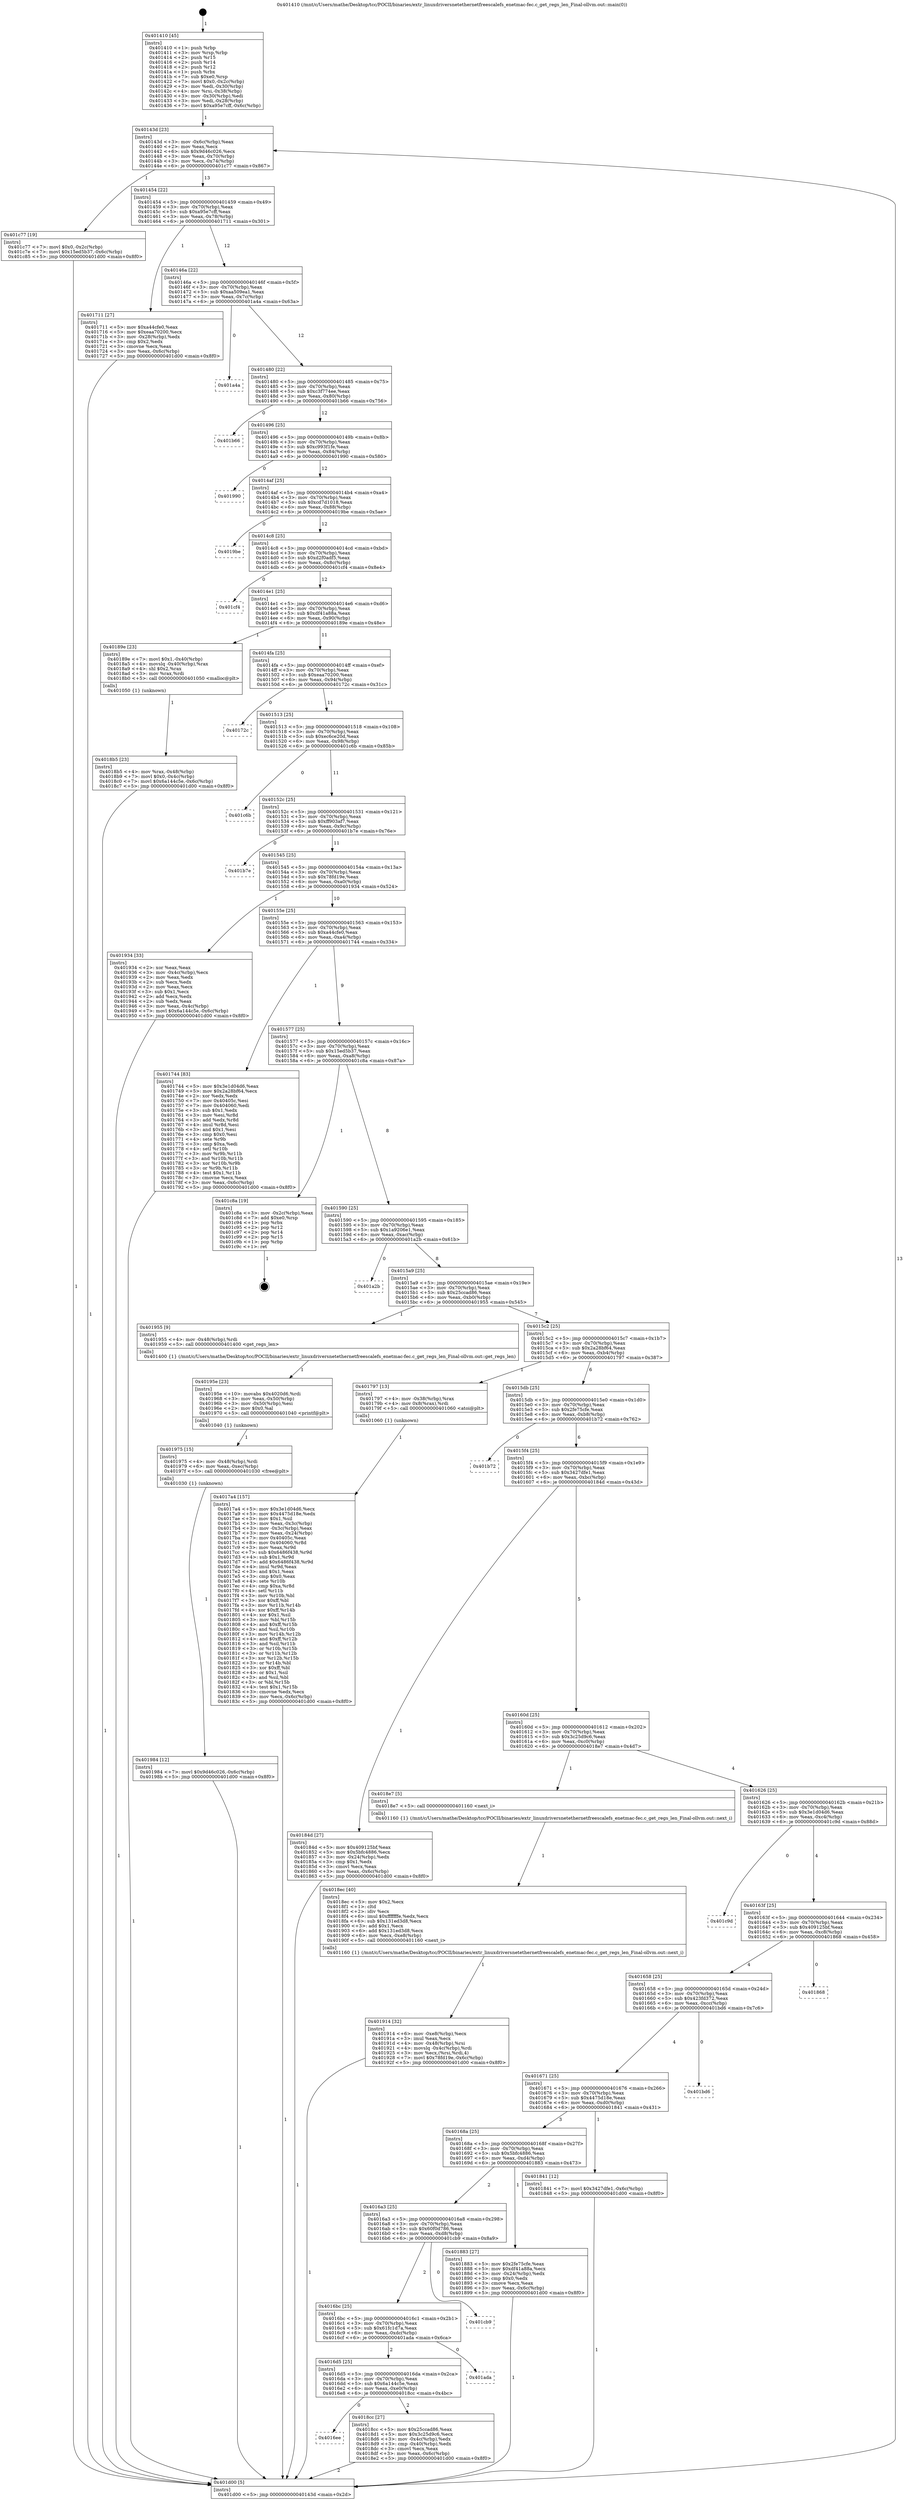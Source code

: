digraph "0x401410" {
  label = "0x401410 (/mnt/c/Users/mathe/Desktop/tcc/POCII/binaries/extr_linuxdriversnetethernetfreescalefs_enetmac-fec.c_get_regs_len_Final-ollvm.out::main(0))"
  labelloc = "t"
  node[shape=record]

  Entry [label="",width=0.3,height=0.3,shape=circle,fillcolor=black,style=filled]
  "0x40143d" [label="{
     0x40143d [23]\l
     | [instrs]\l
     &nbsp;&nbsp;0x40143d \<+3\>: mov -0x6c(%rbp),%eax\l
     &nbsp;&nbsp;0x401440 \<+2\>: mov %eax,%ecx\l
     &nbsp;&nbsp;0x401442 \<+6\>: sub $0x9d46c026,%ecx\l
     &nbsp;&nbsp;0x401448 \<+3\>: mov %eax,-0x70(%rbp)\l
     &nbsp;&nbsp;0x40144b \<+3\>: mov %ecx,-0x74(%rbp)\l
     &nbsp;&nbsp;0x40144e \<+6\>: je 0000000000401c77 \<main+0x867\>\l
  }"]
  "0x401c77" [label="{
     0x401c77 [19]\l
     | [instrs]\l
     &nbsp;&nbsp;0x401c77 \<+7\>: movl $0x0,-0x2c(%rbp)\l
     &nbsp;&nbsp;0x401c7e \<+7\>: movl $0x15ed5b37,-0x6c(%rbp)\l
     &nbsp;&nbsp;0x401c85 \<+5\>: jmp 0000000000401d00 \<main+0x8f0\>\l
  }"]
  "0x401454" [label="{
     0x401454 [22]\l
     | [instrs]\l
     &nbsp;&nbsp;0x401454 \<+5\>: jmp 0000000000401459 \<main+0x49\>\l
     &nbsp;&nbsp;0x401459 \<+3\>: mov -0x70(%rbp),%eax\l
     &nbsp;&nbsp;0x40145c \<+5\>: sub $0xa95e7cff,%eax\l
     &nbsp;&nbsp;0x401461 \<+3\>: mov %eax,-0x78(%rbp)\l
     &nbsp;&nbsp;0x401464 \<+6\>: je 0000000000401711 \<main+0x301\>\l
  }"]
  Exit [label="",width=0.3,height=0.3,shape=circle,fillcolor=black,style=filled,peripheries=2]
  "0x401711" [label="{
     0x401711 [27]\l
     | [instrs]\l
     &nbsp;&nbsp;0x401711 \<+5\>: mov $0xa44cfe0,%eax\l
     &nbsp;&nbsp;0x401716 \<+5\>: mov $0xeaa70200,%ecx\l
     &nbsp;&nbsp;0x40171b \<+3\>: mov -0x28(%rbp),%edx\l
     &nbsp;&nbsp;0x40171e \<+3\>: cmp $0x2,%edx\l
     &nbsp;&nbsp;0x401721 \<+3\>: cmovne %ecx,%eax\l
     &nbsp;&nbsp;0x401724 \<+3\>: mov %eax,-0x6c(%rbp)\l
     &nbsp;&nbsp;0x401727 \<+5\>: jmp 0000000000401d00 \<main+0x8f0\>\l
  }"]
  "0x40146a" [label="{
     0x40146a [22]\l
     | [instrs]\l
     &nbsp;&nbsp;0x40146a \<+5\>: jmp 000000000040146f \<main+0x5f\>\l
     &nbsp;&nbsp;0x40146f \<+3\>: mov -0x70(%rbp),%eax\l
     &nbsp;&nbsp;0x401472 \<+5\>: sub $0xaa509ea1,%eax\l
     &nbsp;&nbsp;0x401477 \<+3\>: mov %eax,-0x7c(%rbp)\l
     &nbsp;&nbsp;0x40147a \<+6\>: je 0000000000401a4a \<main+0x63a\>\l
  }"]
  "0x401d00" [label="{
     0x401d00 [5]\l
     | [instrs]\l
     &nbsp;&nbsp;0x401d00 \<+5\>: jmp 000000000040143d \<main+0x2d\>\l
  }"]
  "0x401410" [label="{
     0x401410 [45]\l
     | [instrs]\l
     &nbsp;&nbsp;0x401410 \<+1\>: push %rbp\l
     &nbsp;&nbsp;0x401411 \<+3\>: mov %rsp,%rbp\l
     &nbsp;&nbsp;0x401414 \<+2\>: push %r15\l
     &nbsp;&nbsp;0x401416 \<+2\>: push %r14\l
     &nbsp;&nbsp;0x401418 \<+2\>: push %r12\l
     &nbsp;&nbsp;0x40141a \<+1\>: push %rbx\l
     &nbsp;&nbsp;0x40141b \<+7\>: sub $0xe0,%rsp\l
     &nbsp;&nbsp;0x401422 \<+7\>: movl $0x0,-0x2c(%rbp)\l
     &nbsp;&nbsp;0x401429 \<+3\>: mov %edi,-0x30(%rbp)\l
     &nbsp;&nbsp;0x40142c \<+4\>: mov %rsi,-0x38(%rbp)\l
     &nbsp;&nbsp;0x401430 \<+3\>: mov -0x30(%rbp),%edi\l
     &nbsp;&nbsp;0x401433 \<+3\>: mov %edi,-0x28(%rbp)\l
     &nbsp;&nbsp;0x401436 \<+7\>: movl $0xa95e7cff,-0x6c(%rbp)\l
  }"]
  "0x401984" [label="{
     0x401984 [12]\l
     | [instrs]\l
     &nbsp;&nbsp;0x401984 \<+7\>: movl $0x9d46c026,-0x6c(%rbp)\l
     &nbsp;&nbsp;0x40198b \<+5\>: jmp 0000000000401d00 \<main+0x8f0\>\l
  }"]
  "0x401a4a" [label="{
     0x401a4a\l
  }", style=dashed]
  "0x401480" [label="{
     0x401480 [22]\l
     | [instrs]\l
     &nbsp;&nbsp;0x401480 \<+5\>: jmp 0000000000401485 \<main+0x75\>\l
     &nbsp;&nbsp;0x401485 \<+3\>: mov -0x70(%rbp),%eax\l
     &nbsp;&nbsp;0x401488 \<+5\>: sub $0xc3f774ee,%eax\l
     &nbsp;&nbsp;0x40148d \<+3\>: mov %eax,-0x80(%rbp)\l
     &nbsp;&nbsp;0x401490 \<+6\>: je 0000000000401b66 \<main+0x756\>\l
  }"]
  "0x401975" [label="{
     0x401975 [15]\l
     | [instrs]\l
     &nbsp;&nbsp;0x401975 \<+4\>: mov -0x48(%rbp),%rdi\l
     &nbsp;&nbsp;0x401979 \<+6\>: mov %eax,-0xec(%rbp)\l
     &nbsp;&nbsp;0x40197f \<+5\>: call 0000000000401030 \<free@plt\>\l
     | [calls]\l
     &nbsp;&nbsp;0x401030 \{1\} (unknown)\l
  }"]
  "0x401b66" [label="{
     0x401b66\l
  }", style=dashed]
  "0x401496" [label="{
     0x401496 [25]\l
     | [instrs]\l
     &nbsp;&nbsp;0x401496 \<+5\>: jmp 000000000040149b \<main+0x8b\>\l
     &nbsp;&nbsp;0x40149b \<+3\>: mov -0x70(%rbp),%eax\l
     &nbsp;&nbsp;0x40149e \<+5\>: sub $0xc993f1fe,%eax\l
     &nbsp;&nbsp;0x4014a3 \<+6\>: mov %eax,-0x84(%rbp)\l
     &nbsp;&nbsp;0x4014a9 \<+6\>: je 0000000000401990 \<main+0x580\>\l
  }"]
  "0x40195e" [label="{
     0x40195e [23]\l
     | [instrs]\l
     &nbsp;&nbsp;0x40195e \<+10\>: movabs $0x4020d6,%rdi\l
     &nbsp;&nbsp;0x401968 \<+3\>: mov %eax,-0x50(%rbp)\l
     &nbsp;&nbsp;0x40196b \<+3\>: mov -0x50(%rbp),%esi\l
     &nbsp;&nbsp;0x40196e \<+2\>: mov $0x0,%al\l
     &nbsp;&nbsp;0x401970 \<+5\>: call 0000000000401040 \<printf@plt\>\l
     | [calls]\l
     &nbsp;&nbsp;0x401040 \{1\} (unknown)\l
  }"]
  "0x401990" [label="{
     0x401990\l
  }", style=dashed]
  "0x4014af" [label="{
     0x4014af [25]\l
     | [instrs]\l
     &nbsp;&nbsp;0x4014af \<+5\>: jmp 00000000004014b4 \<main+0xa4\>\l
     &nbsp;&nbsp;0x4014b4 \<+3\>: mov -0x70(%rbp),%eax\l
     &nbsp;&nbsp;0x4014b7 \<+5\>: sub $0xcd7d1018,%eax\l
     &nbsp;&nbsp;0x4014bc \<+6\>: mov %eax,-0x88(%rbp)\l
     &nbsp;&nbsp;0x4014c2 \<+6\>: je 00000000004019be \<main+0x5ae\>\l
  }"]
  "0x401914" [label="{
     0x401914 [32]\l
     | [instrs]\l
     &nbsp;&nbsp;0x401914 \<+6\>: mov -0xe8(%rbp),%ecx\l
     &nbsp;&nbsp;0x40191a \<+3\>: imul %eax,%ecx\l
     &nbsp;&nbsp;0x40191d \<+4\>: mov -0x48(%rbp),%rsi\l
     &nbsp;&nbsp;0x401921 \<+4\>: movslq -0x4c(%rbp),%rdi\l
     &nbsp;&nbsp;0x401925 \<+3\>: mov %ecx,(%rsi,%rdi,4)\l
     &nbsp;&nbsp;0x401928 \<+7\>: movl $0x78fd19e,-0x6c(%rbp)\l
     &nbsp;&nbsp;0x40192f \<+5\>: jmp 0000000000401d00 \<main+0x8f0\>\l
  }"]
  "0x4019be" [label="{
     0x4019be\l
  }", style=dashed]
  "0x4014c8" [label="{
     0x4014c8 [25]\l
     | [instrs]\l
     &nbsp;&nbsp;0x4014c8 \<+5\>: jmp 00000000004014cd \<main+0xbd\>\l
     &nbsp;&nbsp;0x4014cd \<+3\>: mov -0x70(%rbp),%eax\l
     &nbsp;&nbsp;0x4014d0 \<+5\>: sub $0xd2f0adf5,%eax\l
     &nbsp;&nbsp;0x4014d5 \<+6\>: mov %eax,-0x8c(%rbp)\l
     &nbsp;&nbsp;0x4014db \<+6\>: je 0000000000401cf4 \<main+0x8e4\>\l
  }"]
  "0x4018ec" [label="{
     0x4018ec [40]\l
     | [instrs]\l
     &nbsp;&nbsp;0x4018ec \<+5\>: mov $0x2,%ecx\l
     &nbsp;&nbsp;0x4018f1 \<+1\>: cltd\l
     &nbsp;&nbsp;0x4018f2 \<+2\>: idiv %ecx\l
     &nbsp;&nbsp;0x4018f4 \<+6\>: imul $0xfffffffe,%edx,%ecx\l
     &nbsp;&nbsp;0x4018fa \<+6\>: sub $0x131ed3d8,%ecx\l
     &nbsp;&nbsp;0x401900 \<+3\>: add $0x1,%ecx\l
     &nbsp;&nbsp;0x401903 \<+6\>: add $0x131ed3d8,%ecx\l
     &nbsp;&nbsp;0x401909 \<+6\>: mov %ecx,-0xe8(%rbp)\l
     &nbsp;&nbsp;0x40190f \<+5\>: call 0000000000401160 \<next_i\>\l
     | [calls]\l
     &nbsp;&nbsp;0x401160 \{1\} (/mnt/c/Users/mathe/Desktop/tcc/POCII/binaries/extr_linuxdriversnetethernetfreescalefs_enetmac-fec.c_get_regs_len_Final-ollvm.out::next_i)\l
  }"]
  "0x401cf4" [label="{
     0x401cf4\l
  }", style=dashed]
  "0x4014e1" [label="{
     0x4014e1 [25]\l
     | [instrs]\l
     &nbsp;&nbsp;0x4014e1 \<+5\>: jmp 00000000004014e6 \<main+0xd6\>\l
     &nbsp;&nbsp;0x4014e6 \<+3\>: mov -0x70(%rbp),%eax\l
     &nbsp;&nbsp;0x4014e9 \<+5\>: sub $0xdf41a88a,%eax\l
     &nbsp;&nbsp;0x4014ee \<+6\>: mov %eax,-0x90(%rbp)\l
     &nbsp;&nbsp;0x4014f4 \<+6\>: je 000000000040189e \<main+0x48e\>\l
  }"]
  "0x4016ee" [label="{
     0x4016ee\l
  }", style=dashed]
  "0x40189e" [label="{
     0x40189e [23]\l
     | [instrs]\l
     &nbsp;&nbsp;0x40189e \<+7\>: movl $0x1,-0x40(%rbp)\l
     &nbsp;&nbsp;0x4018a5 \<+4\>: movslq -0x40(%rbp),%rax\l
     &nbsp;&nbsp;0x4018a9 \<+4\>: shl $0x2,%rax\l
     &nbsp;&nbsp;0x4018ad \<+3\>: mov %rax,%rdi\l
     &nbsp;&nbsp;0x4018b0 \<+5\>: call 0000000000401050 \<malloc@plt\>\l
     | [calls]\l
     &nbsp;&nbsp;0x401050 \{1\} (unknown)\l
  }"]
  "0x4014fa" [label="{
     0x4014fa [25]\l
     | [instrs]\l
     &nbsp;&nbsp;0x4014fa \<+5\>: jmp 00000000004014ff \<main+0xef\>\l
     &nbsp;&nbsp;0x4014ff \<+3\>: mov -0x70(%rbp),%eax\l
     &nbsp;&nbsp;0x401502 \<+5\>: sub $0xeaa70200,%eax\l
     &nbsp;&nbsp;0x401507 \<+6\>: mov %eax,-0x94(%rbp)\l
     &nbsp;&nbsp;0x40150d \<+6\>: je 000000000040172c \<main+0x31c\>\l
  }"]
  "0x4018cc" [label="{
     0x4018cc [27]\l
     | [instrs]\l
     &nbsp;&nbsp;0x4018cc \<+5\>: mov $0x25ccad86,%eax\l
     &nbsp;&nbsp;0x4018d1 \<+5\>: mov $0x3c25d9c6,%ecx\l
     &nbsp;&nbsp;0x4018d6 \<+3\>: mov -0x4c(%rbp),%edx\l
     &nbsp;&nbsp;0x4018d9 \<+3\>: cmp -0x40(%rbp),%edx\l
     &nbsp;&nbsp;0x4018dc \<+3\>: cmovl %ecx,%eax\l
     &nbsp;&nbsp;0x4018df \<+3\>: mov %eax,-0x6c(%rbp)\l
     &nbsp;&nbsp;0x4018e2 \<+5\>: jmp 0000000000401d00 \<main+0x8f0\>\l
  }"]
  "0x40172c" [label="{
     0x40172c\l
  }", style=dashed]
  "0x401513" [label="{
     0x401513 [25]\l
     | [instrs]\l
     &nbsp;&nbsp;0x401513 \<+5\>: jmp 0000000000401518 \<main+0x108\>\l
     &nbsp;&nbsp;0x401518 \<+3\>: mov -0x70(%rbp),%eax\l
     &nbsp;&nbsp;0x40151b \<+5\>: sub $0xec6ce20d,%eax\l
     &nbsp;&nbsp;0x401520 \<+6\>: mov %eax,-0x98(%rbp)\l
     &nbsp;&nbsp;0x401526 \<+6\>: je 0000000000401c6b \<main+0x85b\>\l
  }"]
  "0x4016d5" [label="{
     0x4016d5 [25]\l
     | [instrs]\l
     &nbsp;&nbsp;0x4016d5 \<+5\>: jmp 00000000004016da \<main+0x2ca\>\l
     &nbsp;&nbsp;0x4016da \<+3\>: mov -0x70(%rbp),%eax\l
     &nbsp;&nbsp;0x4016dd \<+5\>: sub $0x6a144c5e,%eax\l
     &nbsp;&nbsp;0x4016e2 \<+6\>: mov %eax,-0xe0(%rbp)\l
     &nbsp;&nbsp;0x4016e8 \<+6\>: je 00000000004018cc \<main+0x4bc\>\l
  }"]
  "0x401c6b" [label="{
     0x401c6b\l
  }", style=dashed]
  "0x40152c" [label="{
     0x40152c [25]\l
     | [instrs]\l
     &nbsp;&nbsp;0x40152c \<+5\>: jmp 0000000000401531 \<main+0x121\>\l
     &nbsp;&nbsp;0x401531 \<+3\>: mov -0x70(%rbp),%eax\l
     &nbsp;&nbsp;0x401534 \<+5\>: sub $0xff903af7,%eax\l
     &nbsp;&nbsp;0x401539 \<+6\>: mov %eax,-0x9c(%rbp)\l
     &nbsp;&nbsp;0x40153f \<+6\>: je 0000000000401b7e \<main+0x76e\>\l
  }"]
  "0x401ada" [label="{
     0x401ada\l
  }", style=dashed]
  "0x401b7e" [label="{
     0x401b7e\l
  }", style=dashed]
  "0x401545" [label="{
     0x401545 [25]\l
     | [instrs]\l
     &nbsp;&nbsp;0x401545 \<+5\>: jmp 000000000040154a \<main+0x13a\>\l
     &nbsp;&nbsp;0x40154a \<+3\>: mov -0x70(%rbp),%eax\l
     &nbsp;&nbsp;0x40154d \<+5\>: sub $0x78fd19e,%eax\l
     &nbsp;&nbsp;0x401552 \<+6\>: mov %eax,-0xa0(%rbp)\l
     &nbsp;&nbsp;0x401558 \<+6\>: je 0000000000401934 \<main+0x524\>\l
  }"]
  "0x4016bc" [label="{
     0x4016bc [25]\l
     | [instrs]\l
     &nbsp;&nbsp;0x4016bc \<+5\>: jmp 00000000004016c1 \<main+0x2b1\>\l
     &nbsp;&nbsp;0x4016c1 \<+3\>: mov -0x70(%rbp),%eax\l
     &nbsp;&nbsp;0x4016c4 \<+5\>: sub $0x61fc1d7a,%eax\l
     &nbsp;&nbsp;0x4016c9 \<+6\>: mov %eax,-0xdc(%rbp)\l
     &nbsp;&nbsp;0x4016cf \<+6\>: je 0000000000401ada \<main+0x6ca\>\l
  }"]
  "0x401934" [label="{
     0x401934 [33]\l
     | [instrs]\l
     &nbsp;&nbsp;0x401934 \<+2\>: xor %eax,%eax\l
     &nbsp;&nbsp;0x401936 \<+3\>: mov -0x4c(%rbp),%ecx\l
     &nbsp;&nbsp;0x401939 \<+2\>: mov %eax,%edx\l
     &nbsp;&nbsp;0x40193b \<+2\>: sub %ecx,%edx\l
     &nbsp;&nbsp;0x40193d \<+2\>: mov %eax,%ecx\l
     &nbsp;&nbsp;0x40193f \<+3\>: sub $0x1,%ecx\l
     &nbsp;&nbsp;0x401942 \<+2\>: add %ecx,%edx\l
     &nbsp;&nbsp;0x401944 \<+2\>: sub %edx,%eax\l
     &nbsp;&nbsp;0x401946 \<+3\>: mov %eax,-0x4c(%rbp)\l
     &nbsp;&nbsp;0x401949 \<+7\>: movl $0x6a144c5e,-0x6c(%rbp)\l
     &nbsp;&nbsp;0x401950 \<+5\>: jmp 0000000000401d00 \<main+0x8f0\>\l
  }"]
  "0x40155e" [label="{
     0x40155e [25]\l
     | [instrs]\l
     &nbsp;&nbsp;0x40155e \<+5\>: jmp 0000000000401563 \<main+0x153\>\l
     &nbsp;&nbsp;0x401563 \<+3\>: mov -0x70(%rbp),%eax\l
     &nbsp;&nbsp;0x401566 \<+5\>: sub $0xa44cfe0,%eax\l
     &nbsp;&nbsp;0x40156b \<+6\>: mov %eax,-0xa4(%rbp)\l
     &nbsp;&nbsp;0x401571 \<+6\>: je 0000000000401744 \<main+0x334\>\l
  }"]
  "0x401cb9" [label="{
     0x401cb9\l
  }", style=dashed]
  "0x401744" [label="{
     0x401744 [83]\l
     | [instrs]\l
     &nbsp;&nbsp;0x401744 \<+5\>: mov $0x3e1d04d6,%eax\l
     &nbsp;&nbsp;0x401749 \<+5\>: mov $0x2a28bf64,%ecx\l
     &nbsp;&nbsp;0x40174e \<+2\>: xor %edx,%edx\l
     &nbsp;&nbsp;0x401750 \<+7\>: mov 0x40405c,%esi\l
     &nbsp;&nbsp;0x401757 \<+7\>: mov 0x404060,%edi\l
     &nbsp;&nbsp;0x40175e \<+3\>: sub $0x1,%edx\l
     &nbsp;&nbsp;0x401761 \<+3\>: mov %esi,%r8d\l
     &nbsp;&nbsp;0x401764 \<+3\>: add %edx,%r8d\l
     &nbsp;&nbsp;0x401767 \<+4\>: imul %r8d,%esi\l
     &nbsp;&nbsp;0x40176b \<+3\>: and $0x1,%esi\l
     &nbsp;&nbsp;0x40176e \<+3\>: cmp $0x0,%esi\l
     &nbsp;&nbsp;0x401771 \<+4\>: sete %r9b\l
     &nbsp;&nbsp;0x401775 \<+3\>: cmp $0xa,%edi\l
     &nbsp;&nbsp;0x401778 \<+4\>: setl %r10b\l
     &nbsp;&nbsp;0x40177c \<+3\>: mov %r9b,%r11b\l
     &nbsp;&nbsp;0x40177f \<+3\>: and %r10b,%r11b\l
     &nbsp;&nbsp;0x401782 \<+3\>: xor %r10b,%r9b\l
     &nbsp;&nbsp;0x401785 \<+3\>: or %r9b,%r11b\l
     &nbsp;&nbsp;0x401788 \<+4\>: test $0x1,%r11b\l
     &nbsp;&nbsp;0x40178c \<+3\>: cmovne %ecx,%eax\l
     &nbsp;&nbsp;0x40178f \<+3\>: mov %eax,-0x6c(%rbp)\l
     &nbsp;&nbsp;0x401792 \<+5\>: jmp 0000000000401d00 \<main+0x8f0\>\l
  }"]
  "0x401577" [label="{
     0x401577 [25]\l
     | [instrs]\l
     &nbsp;&nbsp;0x401577 \<+5\>: jmp 000000000040157c \<main+0x16c\>\l
     &nbsp;&nbsp;0x40157c \<+3\>: mov -0x70(%rbp),%eax\l
     &nbsp;&nbsp;0x40157f \<+5\>: sub $0x15ed5b37,%eax\l
     &nbsp;&nbsp;0x401584 \<+6\>: mov %eax,-0xa8(%rbp)\l
     &nbsp;&nbsp;0x40158a \<+6\>: je 0000000000401c8a \<main+0x87a\>\l
  }"]
  "0x4018b5" [label="{
     0x4018b5 [23]\l
     | [instrs]\l
     &nbsp;&nbsp;0x4018b5 \<+4\>: mov %rax,-0x48(%rbp)\l
     &nbsp;&nbsp;0x4018b9 \<+7\>: movl $0x0,-0x4c(%rbp)\l
     &nbsp;&nbsp;0x4018c0 \<+7\>: movl $0x6a144c5e,-0x6c(%rbp)\l
     &nbsp;&nbsp;0x4018c7 \<+5\>: jmp 0000000000401d00 \<main+0x8f0\>\l
  }"]
  "0x401c8a" [label="{
     0x401c8a [19]\l
     | [instrs]\l
     &nbsp;&nbsp;0x401c8a \<+3\>: mov -0x2c(%rbp),%eax\l
     &nbsp;&nbsp;0x401c8d \<+7\>: add $0xe0,%rsp\l
     &nbsp;&nbsp;0x401c94 \<+1\>: pop %rbx\l
     &nbsp;&nbsp;0x401c95 \<+2\>: pop %r12\l
     &nbsp;&nbsp;0x401c97 \<+2\>: pop %r14\l
     &nbsp;&nbsp;0x401c99 \<+2\>: pop %r15\l
     &nbsp;&nbsp;0x401c9b \<+1\>: pop %rbp\l
     &nbsp;&nbsp;0x401c9c \<+1\>: ret\l
  }"]
  "0x401590" [label="{
     0x401590 [25]\l
     | [instrs]\l
     &nbsp;&nbsp;0x401590 \<+5\>: jmp 0000000000401595 \<main+0x185\>\l
     &nbsp;&nbsp;0x401595 \<+3\>: mov -0x70(%rbp),%eax\l
     &nbsp;&nbsp;0x401598 \<+5\>: sub $0x1a9206e1,%eax\l
     &nbsp;&nbsp;0x40159d \<+6\>: mov %eax,-0xac(%rbp)\l
     &nbsp;&nbsp;0x4015a3 \<+6\>: je 0000000000401a2b \<main+0x61b\>\l
  }"]
  "0x4016a3" [label="{
     0x4016a3 [25]\l
     | [instrs]\l
     &nbsp;&nbsp;0x4016a3 \<+5\>: jmp 00000000004016a8 \<main+0x298\>\l
     &nbsp;&nbsp;0x4016a8 \<+3\>: mov -0x70(%rbp),%eax\l
     &nbsp;&nbsp;0x4016ab \<+5\>: sub $0x60f0d786,%eax\l
     &nbsp;&nbsp;0x4016b0 \<+6\>: mov %eax,-0xd8(%rbp)\l
     &nbsp;&nbsp;0x4016b6 \<+6\>: je 0000000000401cb9 \<main+0x8a9\>\l
  }"]
  "0x401a2b" [label="{
     0x401a2b\l
  }", style=dashed]
  "0x4015a9" [label="{
     0x4015a9 [25]\l
     | [instrs]\l
     &nbsp;&nbsp;0x4015a9 \<+5\>: jmp 00000000004015ae \<main+0x19e\>\l
     &nbsp;&nbsp;0x4015ae \<+3\>: mov -0x70(%rbp),%eax\l
     &nbsp;&nbsp;0x4015b1 \<+5\>: sub $0x25ccad86,%eax\l
     &nbsp;&nbsp;0x4015b6 \<+6\>: mov %eax,-0xb0(%rbp)\l
     &nbsp;&nbsp;0x4015bc \<+6\>: je 0000000000401955 \<main+0x545\>\l
  }"]
  "0x401883" [label="{
     0x401883 [27]\l
     | [instrs]\l
     &nbsp;&nbsp;0x401883 \<+5\>: mov $0x2fe75cfe,%eax\l
     &nbsp;&nbsp;0x401888 \<+5\>: mov $0xdf41a88a,%ecx\l
     &nbsp;&nbsp;0x40188d \<+3\>: mov -0x24(%rbp),%edx\l
     &nbsp;&nbsp;0x401890 \<+3\>: cmp $0x0,%edx\l
     &nbsp;&nbsp;0x401893 \<+3\>: cmove %ecx,%eax\l
     &nbsp;&nbsp;0x401896 \<+3\>: mov %eax,-0x6c(%rbp)\l
     &nbsp;&nbsp;0x401899 \<+5\>: jmp 0000000000401d00 \<main+0x8f0\>\l
  }"]
  "0x401955" [label="{
     0x401955 [9]\l
     | [instrs]\l
     &nbsp;&nbsp;0x401955 \<+4\>: mov -0x48(%rbp),%rdi\l
     &nbsp;&nbsp;0x401959 \<+5\>: call 0000000000401400 \<get_regs_len\>\l
     | [calls]\l
     &nbsp;&nbsp;0x401400 \{1\} (/mnt/c/Users/mathe/Desktop/tcc/POCII/binaries/extr_linuxdriversnetethernetfreescalefs_enetmac-fec.c_get_regs_len_Final-ollvm.out::get_regs_len)\l
  }"]
  "0x4015c2" [label="{
     0x4015c2 [25]\l
     | [instrs]\l
     &nbsp;&nbsp;0x4015c2 \<+5\>: jmp 00000000004015c7 \<main+0x1b7\>\l
     &nbsp;&nbsp;0x4015c7 \<+3\>: mov -0x70(%rbp),%eax\l
     &nbsp;&nbsp;0x4015ca \<+5\>: sub $0x2a28bf64,%eax\l
     &nbsp;&nbsp;0x4015cf \<+6\>: mov %eax,-0xb4(%rbp)\l
     &nbsp;&nbsp;0x4015d5 \<+6\>: je 0000000000401797 \<main+0x387\>\l
  }"]
  "0x40168a" [label="{
     0x40168a [25]\l
     | [instrs]\l
     &nbsp;&nbsp;0x40168a \<+5\>: jmp 000000000040168f \<main+0x27f\>\l
     &nbsp;&nbsp;0x40168f \<+3\>: mov -0x70(%rbp),%eax\l
     &nbsp;&nbsp;0x401692 \<+5\>: sub $0x5bfc4886,%eax\l
     &nbsp;&nbsp;0x401697 \<+6\>: mov %eax,-0xd4(%rbp)\l
     &nbsp;&nbsp;0x40169d \<+6\>: je 0000000000401883 \<main+0x473\>\l
  }"]
  "0x401797" [label="{
     0x401797 [13]\l
     | [instrs]\l
     &nbsp;&nbsp;0x401797 \<+4\>: mov -0x38(%rbp),%rax\l
     &nbsp;&nbsp;0x40179b \<+4\>: mov 0x8(%rax),%rdi\l
     &nbsp;&nbsp;0x40179f \<+5\>: call 0000000000401060 \<atoi@plt\>\l
     | [calls]\l
     &nbsp;&nbsp;0x401060 \{1\} (unknown)\l
  }"]
  "0x4015db" [label="{
     0x4015db [25]\l
     | [instrs]\l
     &nbsp;&nbsp;0x4015db \<+5\>: jmp 00000000004015e0 \<main+0x1d0\>\l
     &nbsp;&nbsp;0x4015e0 \<+3\>: mov -0x70(%rbp),%eax\l
     &nbsp;&nbsp;0x4015e3 \<+5\>: sub $0x2fe75cfe,%eax\l
     &nbsp;&nbsp;0x4015e8 \<+6\>: mov %eax,-0xb8(%rbp)\l
     &nbsp;&nbsp;0x4015ee \<+6\>: je 0000000000401b72 \<main+0x762\>\l
  }"]
  "0x4017a4" [label="{
     0x4017a4 [157]\l
     | [instrs]\l
     &nbsp;&nbsp;0x4017a4 \<+5\>: mov $0x3e1d04d6,%ecx\l
     &nbsp;&nbsp;0x4017a9 \<+5\>: mov $0x4475d18e,%edx\l
     &nbsp;&nbsp;0x4017ae \<+3\>: mov $0x1,%sil\l
     &nbsp;&nbsp;0x4017b1 \<+3\>: mov %eax,-0x3c(%rbp)\l
     &nbsp;&nbsp;0x4017b4 \<+3\>: mov -0x3c(%rbp),%eax\l
     &nbsp;&nbsp;0x4017b7 \<+3\>: mov %eax,-0x24(%rbp)\l
     &nbsp;&nbsp;0x4017ba \<+7\>: mov 0x40405c,%eax\l
     &nbsp;&nbsp;0x4017c1 \<+8\>: mov 0x404060,%r8d\l
     &nbsp;&nbsp;0x4017c9 \<+3\>: mov %eax,%r9d\l
     &nbsp;&nbsp;0x4017cc \<+7\>: sub $0x6486f438,%r9d\l
     &nbsp;&nbsp;0x4017d3 \<+4\>: sub $0x1,%r9d\l
     &nbsp;&nbsp;0x4017d7 \<+7\>: add $0x6486f438,%r9d\l
     &nbsp;&nbsp;0x4017de \<+4\>: imul %r9d,%eax\l
     &nbsp;&nbsp;0x4017e2 \<+3\>: and $0x1,%eax\l
     &nbsp;&nbsp;0x4017e5 \<+3\>: cmp $0x0,%eax\l
     &nbsp;&nbsp;0x4017e8 \<+4\>: sete %r10b\l
     &nbsp;&nbsp;0x4017ec \<+4\>: cmp $0xa,%r8d\l
     &nbsp;&nbsp;0x4017f0 \<+4\>: setl %r11b\l
     &nbsp;&nbsp;0x4017f4 \<+3\>: mov %r10b,%bl\l
     &nbsp;&nbsp;0x4017f7 \<+3\>: xor $0xff,%bl\l
     &nbsp;&nbsp;0x4017fa \<+3\>: mov %r11b,%r14b\l
     &nbsp;&nbsp;0x4017fd \<+4\>: xor $0xff,%r14b\l
     &nbsp;&nbsp;0x401801 \<+4\>: xor $0x1,%sil\l
     &nbsp;&nbsp;0x401805 \<+3\>: mov %bl,%r15b\l
     &nbsp;&nbsp;0x401808 \<+4\>: and $0xff,%r15b\l
     &nbsp;&nbsp;0x40180c \<+3\>: and %sil,%r10b\l
     &nbsp;&nbsp;0x40180f \<+3\>: mov %r14b,%r12b\l
     &nbsp;&nbsp;0x401812 \<+4\>: and $0xff,%r12b\l
     &nbsp;&nbsp;0x401816 \<+3\>: and %sil,%r11b\l
     &nbsp;&nbsp;0x401819 \<+3\>: or %r10b,%r15b\l
     &nbsp;&nbsp;0x40181c \<+3\>: or %r11b,%r12b\l
     &nbsp;&nbsp;0x40181f \<+3\>: xor %r12b,%r15b\l
     &nbsp;&nbsp;0x401822 \<+3\>: or %r14b,%bl\l
     &nbsp;&nbsp;0x401825 \<+3\>: xor $0xff,%bl\l
     &nbsp;&nbsp;0x401828 \<+4\>: or $0x1,%sil\l
     &nbsp;&nbsp;0x40182c \<+3\>: and %sil,%bl\l
     &nbsp;&nbsp;0x40182f \<+3\>: or %bl,%r15b\l
     &nbsp;&nbsp;0x401832 \<+4\>: test $0x1,%r15b\l
     &nbsp;&nbsp;0x401836 \<+3\>: cmovne %edx,%ecx\l
     &nbsp;&nbsp;0x401839 \<+3\>: mov %ecx,-0x6c(%rbp)\l
     &nbsp;&nbsp;0x40183c \<+5\>: jmp 0000000000401d00 \<main+0x8f0\>\l
  }"]
  "0x401841" [label="{
     0x401841 [12]\l
     | [instrs]\l
     &nbsp;&nbsp;0x401841 \<+7\>: movl $0x3427dfe1,-0x6c(%rbp)\l
     &nbsp;&nbsp;0x401848 \<+5\>: jmp 0000000000401d00 \<main+0x8f0\>\l
  }"]
  "0x401b72" [label="{
     0x401b72\l
  }", style=dashed]
  "0x4015f4" [label="{
     0x4015f4 [25]\l
     | [instrs]\l
     &nbsp;&nbsp;0x4015f4 \<+5\>: jmp 00000000004015f9 \<main+0x1e9\>\l
     &nbsp;&nbsp;0x4015f9 \<+3\>: mov -0x70(%rbp),%eax\l
     &nbsp;&nbsp;0x4015fc \<+5\>: sub $0x3427dfe1,%eax\l
     &nbsp;&nbsp;0x401601 \<+6\>: mov %eax,-0xbc(%rbp)\l
     &nbsp;&nbsp;0x401607 \<+6\>: je 000000000040184d \<main+0x43d\>\l
  }"]
  "0x401671" [label="{
     0x401671 [25]\l
     | [instrs]\l
     &nbsp;&nbsp;0x401671 \<+5\>: jmp 0000000000401676 \<main+0x266\>\l
     &nbsp;&nbsp;0x401676 \<+3\>: mov -0x70(%rbp),%eax\l
     &nbsp;&nbsp;0x401679 \<+5\>: sub $0x4475d18e,%eax\l
     &nbsp;&nbsp;0x40167e \<+6\>: mov %eax,-0xd0(%rbp)\l
     &nbsp;&nbsp;0x401684 \<+6\>: je 0000000000401841 \<main+0x431\>\l
  }"]
  "0x40184d" [label="{
     0x40184d [27]\l
     | [instrs]\l
     &nbsp;&nbsp;0x40184d \<+5\>: mov $0x409125bf,%eax\l
     &nbsp;&nbsp;0x401852 \<+5\>: mov $0x5bfc4886,%ecx\l
     &nbsp;&nbsp;0x401857 \<+3\>: mov -0x24(%rbp),%edx\l
     &nbsp;&nbsp;0x40185a \<+3\>: cmp $0x1,%edx\l
     &nbsp;&nbsp;0x40185d \<+3\>: cmovl %ecx,%eax\l
     &nbsp;&nbsp;0x401860 \<+3\>: mov %eax,-0x6c(%rbp)\l
     &nbsp;&nbsp;0x401863 \<+5\>: jmp 0000000000401d00 \<main+0x8f0\>\l
  }"]
  "0x40160d" [label="{
     0x40160d [25]\l
     | [instrs]\l
     &nbsp;&nbsp;0x40160d \<+5\>: jmp 0000000000401612 \<main+0x202\>\l
     &nbsp;&nbsp;0x401612 \<+3\>: mov -0x70(%rbp),%eax\l
     &nbsp;&nbsp;0x401615 \<+5\>: sub $0x3c25d9c6,%eax\l
     &nbsp;&nbsp;0x40161a \<+6\>: mov %eax,-0xc0(%rbp)\l
     &nbsp;&nbsp;0x401620 \<+6\>: je 00000000004018e7 \<main+0x4d7\>\l
  }"]
  "0x401bd6" [label="{
     0x401bd6\l
  }", style=dashed]
  "0x4018e7" [label="{
     0x4018e7 [5]\l
     | [instrs]\l
     &nbsp;&nbsp;0x4018e7 \<+5\>: call 0000000000401160 \<next_i\>\l
     | [calls]\l
     &nbsp;&nbsp;0x401160 \{1\} (/mnt/c/Users/mathe/Desktop/tcc/POCII/binaries/extr_linuxdriversnetethernetfreescalefs_enetmac-fec.c_get_regs_len_Final-ollvm.out::next_i)\l
  }"]
  "0x401626" [label="{
     0x401626 [25]\l
     | [instrs]\l
     &nbsp;&nbsp;0x401626 \<+5\>: jmp 000000000040162b \<main+0x21b\>\l
     &nbsp;&nbsp;0x40162b \<+3\>: mov -0x70(%rbp),%eax\l
     &nbsp;&nbsp;0x40162e \<+5\>: sub $0x3e1d04d6,%eax\l
     &nbsp;&nbsp;0x401633 \<+6\>: mov %eax,-0xc4(%rbp)\l
     &nbsp;&nbsp;0x401639 \<+6\>: je 0000000000401c9d \<main+0x88d\>\l
  }"]
  "0x401658" [label="{
     0x401658 [25]\l
     | [instrs]\l
     &nbsp;&nbsp;0x401658 \<+5\>: jmp 000000000040165d \<main+0x24d\>\l
     &nbsp;&nbsp;0x40165d \<+3\>: mov -0x70(%rbp),%eax\l
     &nbsp;&nbsp;0x401660 \<+5\>: sub $0x423fd372,%eax\l
     &nbsp;&nbsp;0x401665 \<+6\>: mov %eax,-0xcc(%rbp)\l
     &nbsp;&nbsp;0x40166b \<+6\>: je 0000000000401bd6 \<main+0x7c6\>\l
  }"]
  "0x401c9d" [label="{
     0x401c9d\l
  }", style=dashed]
  "0x40163f" [label="{
     0x40163f [25]\l
     | [instrs]\l
     &nbsp;&nbsp;0x40163f \<+5\>: jmp 0000000000401644 \<main+0x234\>\l
     &nbsp;&nbsp;0x401644 \<+3\>: mov -0x70(%rbp),%eax\l
     &nbsp;&nbsp;0x401647 \<+5\>: sub $0x409125bf,%eax\l
     &nbsp;&nbsp;0x40164c \<+6\>: mov %eax,-0xc8(%rbp)\l
     &nbsp;&nbsp;0x401652 \<+6\>: je 0000000000401868 \<main+0x458\>\l
  }"]
  "0x401868" [label="{
     0x401868\l
  }", style=dashed]
  Entry -> "0x401410" [label=" 1"]
  "0x40143d" -> "0x401c77" [label=" 1"]
  "0x40143d" -> "0x401454" [label=" 13"]
  "0x401c8a" -> Exit [label=" 1"]
  "0x401454" -> "0x401711" [label=" 1"]
  "0x401454" -> "0x40146a" [label=" 12"]
  "0x401711" -> "0x401d00" [label=" 1"]
  "0x401410" -> "0x40143d" [label=" 1"]
  "0x401d00" -> "0x40143d" [label=" 13"]
  "0x401c77" -> "0x401d00" [label=" 1"]
  "0x40146a" -> "0x401a4a" [label=" 0"]
  "0x40146a" -> "0x401480" [label=" 12"]
  "0x401984" -> "0x401d00" [label=" 1"]
  "0x401480" -> "0x401b66" [label=" 0"]
  "0x401480" -> "0x401496" [label=" 12"]
  "0x401975" -> "0x401984" [label=" 1"]
  "0x401496" -> "0x401990" [label=" 0"]
  "0x401496" -> "0x4014af" [label=" 12"]
  "0x40195e" -> "0x401975" [label=" 1"]
  "0x4014af" -> "0x4019be" [label=" 0"]
  "0x4014af" -> "0x4014c8" [label=" 12"]
  "0x401955" -> "0x40195e" [label=" 1"]
  "0x4014c8" -> "0x401cf4" [label=" 0"]
  "0x4014c8" -> "0x4014e1" [label=" 12"]
  "0x401934" -> "0x401d00" [label=" 1"]
  "0x4014e1" -> "0x40189e" [label=" 1"]
  "0x4014e1" -> "0x4014fa" [label=" 11"]
  "0x401914" -> "0x401d00" [label=" 1"]
  "0x4014fa" -> "0x40172c" [label=" 0"]
  "0x4014fa" -> "0x401513" [label=" 11"]
  "0x4018ec" -> "0x401914" [label=" 1"]
  "0x401513" -> "0x401c6b" [label=" 0"]
  "0x401513" -> "0x40152c" [label=" 11"]
  "0x4018cc" -> "0x401d00" [label=" 2"]
  "0x40152c" -> "0x401b7e" [label=" 0"]
  "0x40152c" -> "0x401545" [label=" 11"]
  "0x4016d5" -> "0x4016ee" [label=" 0"]
  "0x401545" -> "0x401934" [label=" 1"]
  "0x401545" -> "0x40155e" [label=" 10"]
  "0x4018e7" -> "0x4018ec" [label=" 1"]
  "0x40155e" -> "0x401744" [label=" 1"]
  "0x40155e" -> "0x401577" [label=" 9"]
  "0x401744" -> "0x401d00" [label=" 1"]
  "0x4016bc" -> "0x4016d5" [label=" 2"]
  "0x401577" -> "0x401c8a" [label=" 1"]
  "0x401577" -> "0x401590" [label=" 8"]
  "0x4016d5" -> "0x4018cc" [label=" 2"]
  "0x401590" -> "0x401a2b" [label=" 0"]
  "0x401590" -> "0x4015a9" [label=" 8"]
  "0x4016a3" -> "0x4016bc" [label=" 2"]
  "0x4015a9" -> "0x401955" [label=" 1"]
  "0x4015a9" -> "0x4015c2" [label=" 7"]
  "0x4016a3" -> "0x401cb9" [label=" 0"]
  "0x4015c2" -> "0x401797" [label=" 1"]
  "0x4015c2" -> "0x4015db" [label=" 6"]
  "0x401797" -> "0x4017a4" [label=" 1"]
  "0x4017a4" -> "0x401d00" [label=" 1"]
  "0x4018b5" -> "0x401d00" [label=" 1"]
  "0x4015db" -> "0x401b72" [label=" 0"]
  "0x4015db" -> "0x4015f4" [label=" 6"]
  "0x40189e" -> "0x4018b5" [label=" 1"]
  "0x4015f4" -> "0x40184d" [label=" 1"]
  "0x4015f4" -> "0x40160d" [label=" 5"]
  "0x40168a" -> "0x4016a3" [label=" 2"]
  "0x40160d" -> "0x4018e7" [label=" 1"]
  "0x40160d" -> "0x401626" [label=" 4"]
  "0x40168a" -> "0x401883" [label=" 1"]
  "0x401626" -> "0x401c9d" [label=" 0"]
  "0x401626" -> "0x40163f" [label=" 4"]
  "0x40184d" -> "0x401d00" [label=" 1"]
  "0x40163f" -> "0x401868" [label=" 0"]
  "0x40163f" -> "0x401658" [label=" 4"]
  "0x4016bc" -> "0x401ada" [label=" 0"]
  "0x401658" -> "0x401bd6" [label=" 0"]
  "0x401658" -> "0x401671" [label=" 4"]
  "0x401883" -> "0x401d00" [label=" 1"]
  "0x401671" -> "0x401841" [label=" 1"]
  "0x401671" -> "0x40168a" [label=" 3"]
  "0x401841" -> "0x401d00" [label=" 1"]
}
